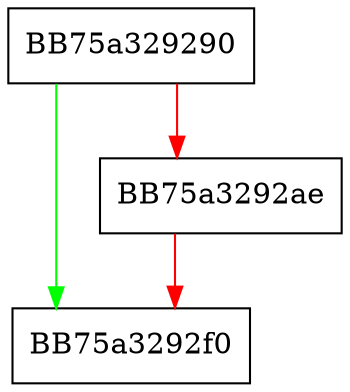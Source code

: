 digraph RemoveParentRelationship {
  node [shape="box"];
  graph [splines=ortho];
  BB75a329290 -> BB75a3292f0 [color="green"];
  BB75a329290 -> BB75a3292ae [color="red"];
  BB75a3292ae -> BB75a3292f0 [color="red"];
}